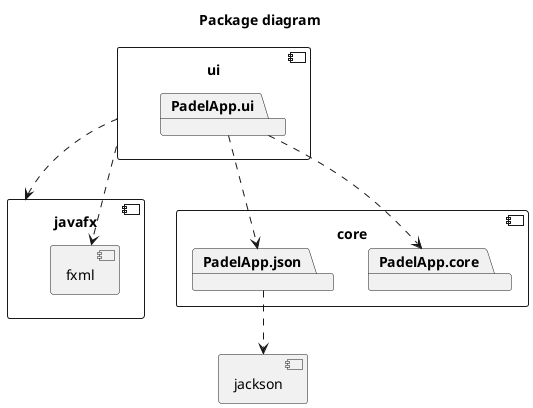 @startuml PackageDiagram

title Package diagram
!define List java.util.List !define ArrayList java.util.ArrayList

component core {
    package PadelApp.core
    package PadelApp.json
}


component jackson {
}


PadelApp.json ..> jackson

component ui {
    package PadelApp.ui
}
PadelApp.ui ..> PadelApp.core


component javafx {
    component fxml {

    }
}
ui ..> javafx
ui ..> fxml

PadelApp.ui ..> PadelApp.json


@enduml
